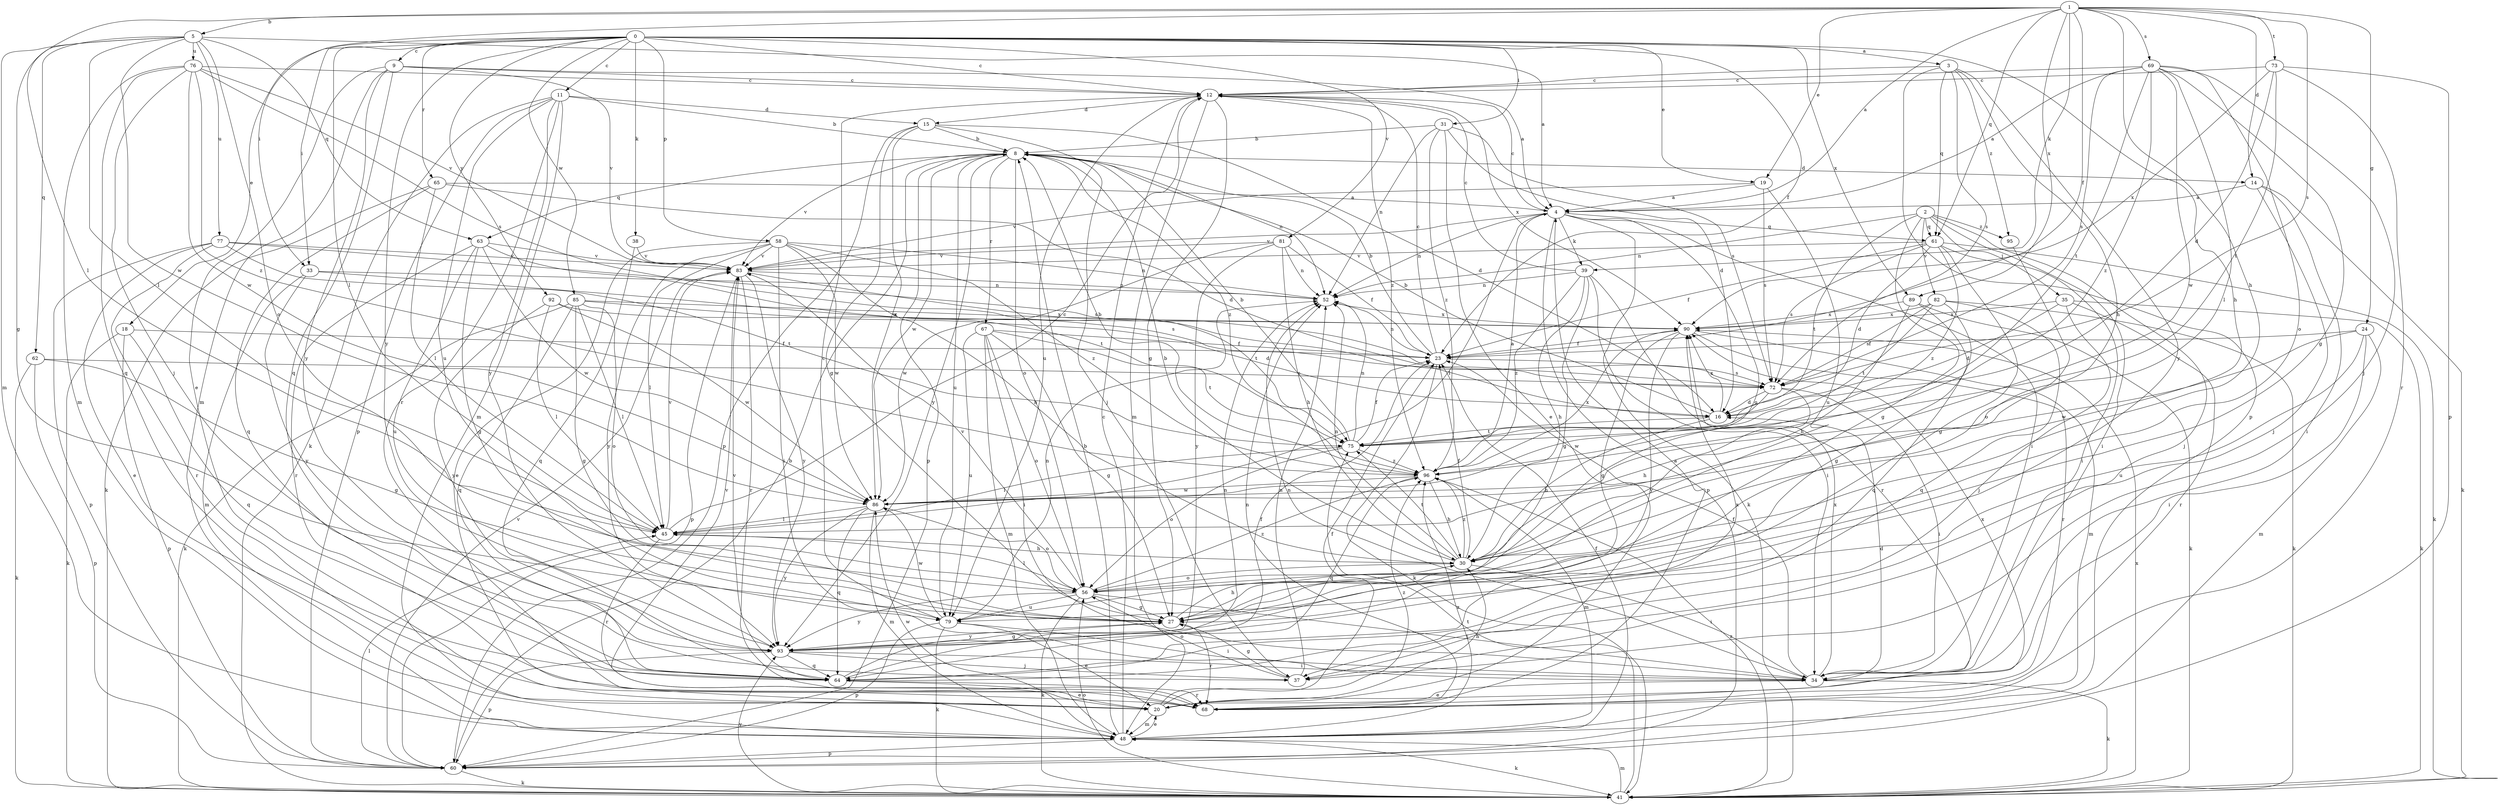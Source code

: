 strict digraph  {
0;
1;
2;
3;
4;
5;
8;
9;
11;
12;
14;
15;
16;
18;
19;
20;
23;
24;
27;
30;
31;
33;
34;
35;
37;
38;
39;
41;
45;
48;
52;
56;
58;
60;
61;
62;
63;
64;
65;
67;
68;
69;
72;
73;
75;
76;
77;
79;
81;
82;
83;
85;
86;
89;
90;
92;
93;
95;
96;
0 -> 3  [label=a];
0 -> 9  [label=c];
0 -> 11  [label=c];
0 -> 12  [label=c];
0 -> 18  [label=e];
0 -> 19  [label=e];
0 -> 23  [label=f];
0 -> 30  [label=h];
0 -> 31  [label=i];
0 -> 33  [label=i];
0 -> 38  [label=k];
0 -> 45  [label=l];
0 -> 58  [label=p];
0 -> 65  [label=r];
0 -> 81  [label=v];
0 -> 85  [label=w];
0 -> 89  [label=x];
0 -> 92  [label=y];
0 -> 93  [label=y];
1 -> 4  [label=a];
1 -> 5  [label=b];
1 -> 14  [label=d];
1 -> 19  [label=e];
1 -> 23  [label=f];
1 -> 24  [label=g];
1 -> 30  [label=h];
1 -> 33  [label=i];
1 -> 39  [label=k];
1 -> 45  [label=l];
1 -> 61  [label=q];
1 -> 69  [label=s];
1 -> 72  [label=s];
1 -> 73  [label=t];
1 -> 89  [label=x];
2 -> 27  [label=g];
2 -> 34  [label=i];
2 -> 35  [label=j];
2 -> 37  [label=j];
2 -> 52  [label=n];
2 -> 61  [label=q];
2 -> 75  [label=t];
2 -> 82  [label=v];
2 -> 95  [label=z];
3 -> 12  [label=c];
3 -> 30  [label=h];
3 -> 60  [label=p];
3 -> 61  [label=q];
3 -> 72  [label=s];
3 -> 93  [label=y];
3 -> 95  [label=z];
4 -> 12  [label=c];
4 -> 34  [label=i];
4 -> 39  [label=k];
4 -> 41  [label=k];
4 -> 45  [label=l];
4 -> 52  [label=n];
4 -> 56  [label=o];
4 -> 60  [label=p];
4 -> 61  [label=q];
4 -> 83  [label=v];
5 -> 4  [label=a];
5 -> 27  [label=g];
5 -> 45  [label=l];
5 -> 48  [label=m];
5 -> 56  [label=o];
5 -> 62  [label=q];
5 -> 63  [label=q];
5 -> 76  [label=u];
5 -> 77  [label=u];
5 -> 86  [label=w];
8 -> 14  [label=d];
8 -> 52  [label=n];
8 -> 56  [label=o];
8 -> 60  [label=p];
8 -> 63  [label=q];
8 -> 67  [label=r];
8 -> 79  [label=u];
8 -> 83  [label=v];
8 -> 86  [label=w];
8 -> 93  [label=y];
8 -> 96  [label=z];
9 -> 4  [label=a];
9 -> 12  [label=c];
9 -> 20  [label=e];
9 -> 48  [label=m];
9 -> 64  [label=q];
9 -> 83  [label=v];
9 -> 93  [label=y];
11 -> 8  [label=b];
11 -> 15  [label=d];
11 -> 41  [label=k];
11 -> 48  [label=m];
11 -> 60  [label=p];
11 -> 68  [label=r];
11 -> 79  [label=u];
11 -> 93  [label=y];
12 -> 15  [label=d];
12 -> 27  [label=g];
12 -> 48  [label=m];
12 -> 79  [label=u];
12 -> 90  [label=x];
12 -> 96  [label=z];
14 -> 4  [label=a];
14 -> 34  [label=i];
14 -> 37  [label=j];
14 -> 41  [label=k];
15 -> 8  [label=b];
15 -> 16  [label=d];
15 -> 27  [label=g];
15 -> 37  [label=j];
15 -> 60  [label=p];
15 -> 86  [label=w];
16 -> 8  [label=b];
16 -> 30  [label=h];
16 -> 75  [label=t];
16 -> 90  [label=x];
18 -> 23  [label=f];
18 -> 41  [label=k];
18 -> 60  [label=p];
18 -> 64  [label=q];
19 -> 4  [label=a];
19 -> 72  [label=s];
19 -> 79  [label=u];
19 -> 83  [label=v];
20 -> 23  [label=f];
20 -> 30  [label=h];
20 -> 48  [label=m];
20 -> 83  [label=v];
20 -> 90  [label=x];
20 -> 96  [label=z];
23 -> 8  [label=b];
23 -> 12  [label=c];
23 -> 41  [label=k];
23 -> 52  [label=n];
23 -> 72  [label=s];
24 -> 23  [label=f];
24 -> 34  [label=i];
24 -> 48  [label=m];
24 -> 79  [label=u];
24 -> 86  [label=w];
27 -> 30  [label=h];
27 -> 68  [label=r];
27 -> 93  [label=y];
30 -> 8  [label=b];
30 -> 23  [label=f];
30 -> 34  [label=i];
30 -> 52  [label=n];
30 -> 56  [label=o];
30 -> 75  [label=t];
30 -> 96  [label=z];
31 -> 8  [label=b];
31 -> 16  [label=d];
31 -> 20  [label=e];
31 -> 52  [label=n];
31 -> 72  [label=s];
31 -> 96  [label=z];
33 -> 48  [label=m];
33 -> 52  [label=n];
33 -> 72  [label=s];
33 -> 93  [label=y];
34 -> 16  [label=d];
34 -> 20  [label=e];
34 -> 23  [label=f];
34 -> 41  [label=k];
34 -> 52  [label=n];
34 -> 90  [label=x];
35 -> 16  [label=d];
35 -> 37  [label=j];
35 -> 41  [label=k];
35 -> 68  [label=r];
35 -> 90  [label=x];
37 -> 27  [label=g];
37 -> 52  [label=n];
37 -> 56  [label=o];
38 -> 64  [label=q];
38 -> 83  [label=v];
39 -> 12  [label=c];
39 -> 27  [label=g];
39 -> 30  [label=h];
39 -> 34  [label=i];
39 -> 52  [label=n];
39 -> 68  [label=r];
39 -> 96  [label=z];
41 -> 48  [label=m];
41 -> 56  [label=o];
41 -> 75  [label=t];
41 -> 90  [label=x];
41 -> 93  [label=y];
41 -> 96  [label=z];
45 -> 12  [label=c];
45 -> 30  [label=h];
45 -> 68  [label=r];
45 -> 83  [label=v];
48 -> 8  [label=b];
48 -> 12  [label=c];
48 -> 20  [label=e];
48 -> 23  [label=f];
48 -> 41  [label=k];
48 -> 60  [label=p];
48 -> 86  [label=w];
48 -> 96  [label=z];
52 -> 90  [label=x];
56 -> 27  [label=g];
56 -> 34  [label=i];
56 -> 41  [label=k];
56 -> 45  [label=l];
56 -> 79  [label=u];
56 -> 83  [label=v];
56 -> 93  [label=y];
56 -> 96  [label=z];
58 -> 20  [label=e];
58 -> 30  [label=h];
58 -> 34  [label=i];
58 -> 45  [label=l];
58 -> 52  [label=n];
58 -> 83  [label=v];
58 -> 86  [label=w];
58 -> 93  [label=y];
58 -> 96  [label=z];
60 -> 8  [label=b];
60 -> 41  [label=k];
60 -> 45  [label=l];
60 -> 83  [label=v];
61 -> 16  [label=d];
61 -> 23  [label=f];
61 -> 27  [label=g];
61 -> 34  [label=i];
61 -> 41  [label=k];
61 -> 72  [label=s];
61 -> 83  [label=v];
61 -> 96  [label=z];
62 -> 27  [label=g];
62 -> 41  [label=k];
62 -> 60  [label=p];
62 -> 72  [label=s];
63 -> 27  [label=g];
63 -> 68  [label=r];
63 -> 75  [label=t];
63 -> 79  [label=u];
63 -> 83  [label=v];
63 -> 86  [label=w];
64 -> 20  [label=e];
64 -> 23  [label=f];
64 -> 52  [label=n];
64 -> 68  [label=r];
64 -> 83  [label=v];
64 -> 90  [label=x];
65 -> 4  [label=a];
65 -> 16  [label=d];
65 -> 41  [label=k];
65 -> 45  [label=l];
65 -> 64  [label=q];
67 -> 23  [label=f];
67 -> 27  [label=g];
67 -> 34  [label=i];
67 -> 48  [label=m];
67 -> 56  [label=o];
67 -> 75  [label=t];
67 -> 79  [label=u];
68 -> 4  [label=a];
68 -> 52  [label=n];
69 -> 4  [label=a];
69 -> 12  [label=c];
69 -> 27  [label=g];
69 -> 37  [label=j];
69 -> 45  [label=l];
69 -> 56  [label=o];
69 -> 72  [label=s];
69 -> 75  [label=t];
69 -> 86  [label=w];
69 -> 96  [label=z];
72 -> 16  [label=d];
72 -> 30  [label=h];
72 -> 34  [label=i];
72 -> 86  [label=w];
73 -> 12  [label=c];
73 -> 16  [label=d];
73 -> 60  [label=p];
73 -> 68  [label=r];
73 -> 75  [label=t];
73 -> 90  [label=x];
75 -> 8  [label=b];
75 -> 23  [label=f];
75 -> 45  [label=l];
75 -> 52  [label=n];
75 -> 56  [label=o];
75 -> 96  [label=z];
76 -> 12  [label=c];
76 -> 37  [label=j];
76 -> 48  [label=m];
76 -> 64  [label=q];
76 -> 72  [label=s];
76 -> 83  [label=v];
76 -> 86  [label=w];
76 -> 96  [label=z];
77 -> 20  [label=e];
77 -> 60  [label=p];
77 -> 68  [label=r];
77 -> 72  [label=s];
77 -> 75  [label=t];
77 -> 83  [label=v];
79 -> 12  [label=c];
79 -> 20  [label=e];
79 -> 34  [label=i];
79 -> 41  [label=k];
79 -> 52  [label=n];
79 -> 60  [label=p];
79 -> 86  [label=w];
81 -> 23  [label=f];
81 -> 30  [label=h];
81 -> 52  [label=n];
81 -> 83  [label=v];
81 -> 86  [label=w];
81 -> 93  [label=y];
82 -> 27  [label=g];
82 -> 41  [label=k];
82 -> 64  [label=q];
82 -> 72  [label=s];
82 -> 75  [label=t];
82 -> 90  [label=x];
83 -> 52  [label=n];
83 -> 60  [label=p];
83 -> 68  [label=r];
83 -> 75  [label=t];
83 -> 93  [label=y];
85 -> 16  [label=d];
85 -> 27  [label=g];
85 -> 41  [label=k];
85 -> 45  [label=l];
85 -> 56  [label=o];
85 -> 64  [label=q];
85 -> 90  [label=x];
86 -> 45  [label=l];
86 -> 48  [label=m];
86 -> 56  [label=o];
86 -> 64  [label=q];
86 -> 93  [label=y];
89 -> 30  [label=h];
89 -> 41  [label=k];
89 -> 64  [label=q];
89 -> 90  [label=x];
90 -> 23  [label=f];
90 -> 27  [label=g];
90 -> 48  [label=m];
90 -> 68  [label=r];
90 -> 93  [label=y];
92 -> 45  [label=l];
92 -> 86  [label=w];
92 -> 90  [label=x];
92 -> 93  [label=y];
93 -> 27  [label=g];
93 -> 34  [label=i];
93 -> 37  [label=j];
93 -> 60  [label=p];
93 -> 64  [label=q];
95 -> 56  [label=o];
96 -> 4  [label=a];
96 -> 8  [label=b];
96 -> 30  [label=h];
96 -> 48  [label=m];
96 -> 64  [label=q];
96 -> 86  [label=w];
96 -> 90  [label=x];
}
